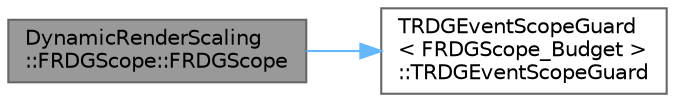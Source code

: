 digraph "DynamicRenderScaling::FRDGScope::FRDGScope"
{
 // INTERACTIVE_SVG=YES
 // LATEX_PDF_SIZE
  bgcolor="transparent";
  edge [fontname=Helvetica,fontsize=10,labelfontname=Helvetica,labelfontsize=10];
  node [fontname=Helvetica,fontsize=10,shape=box,height=0.2,width=0.4];
  rankdir="LR";
  Node1 [id="Node000001",label="DynamicRenderScaling\l::FRDGScope::FRDGScope",height=0.2,width=0.4,color="gray40", fillcolor="grey60", style="filled", fontcolor="black",tooltip=" "];
  Node1 -> Node2 [id="edge1_Node000001_Node000002",color="steelblue1",style="solid",tooltip=" "];
  Node2 [id="Node000002",label="TRDGEventScopeGuard\l\< FRDGScope_Budget \>\l::TRDGEventScopeGuard",height=0.2,width=0.4,color="grey40", fillcolor="white", style="filled",URL="$d7/d92/classTRDGEventScopeGuard.html#ad2026774ae3d186b154014d0094b4829",tooltip=" "];
}
